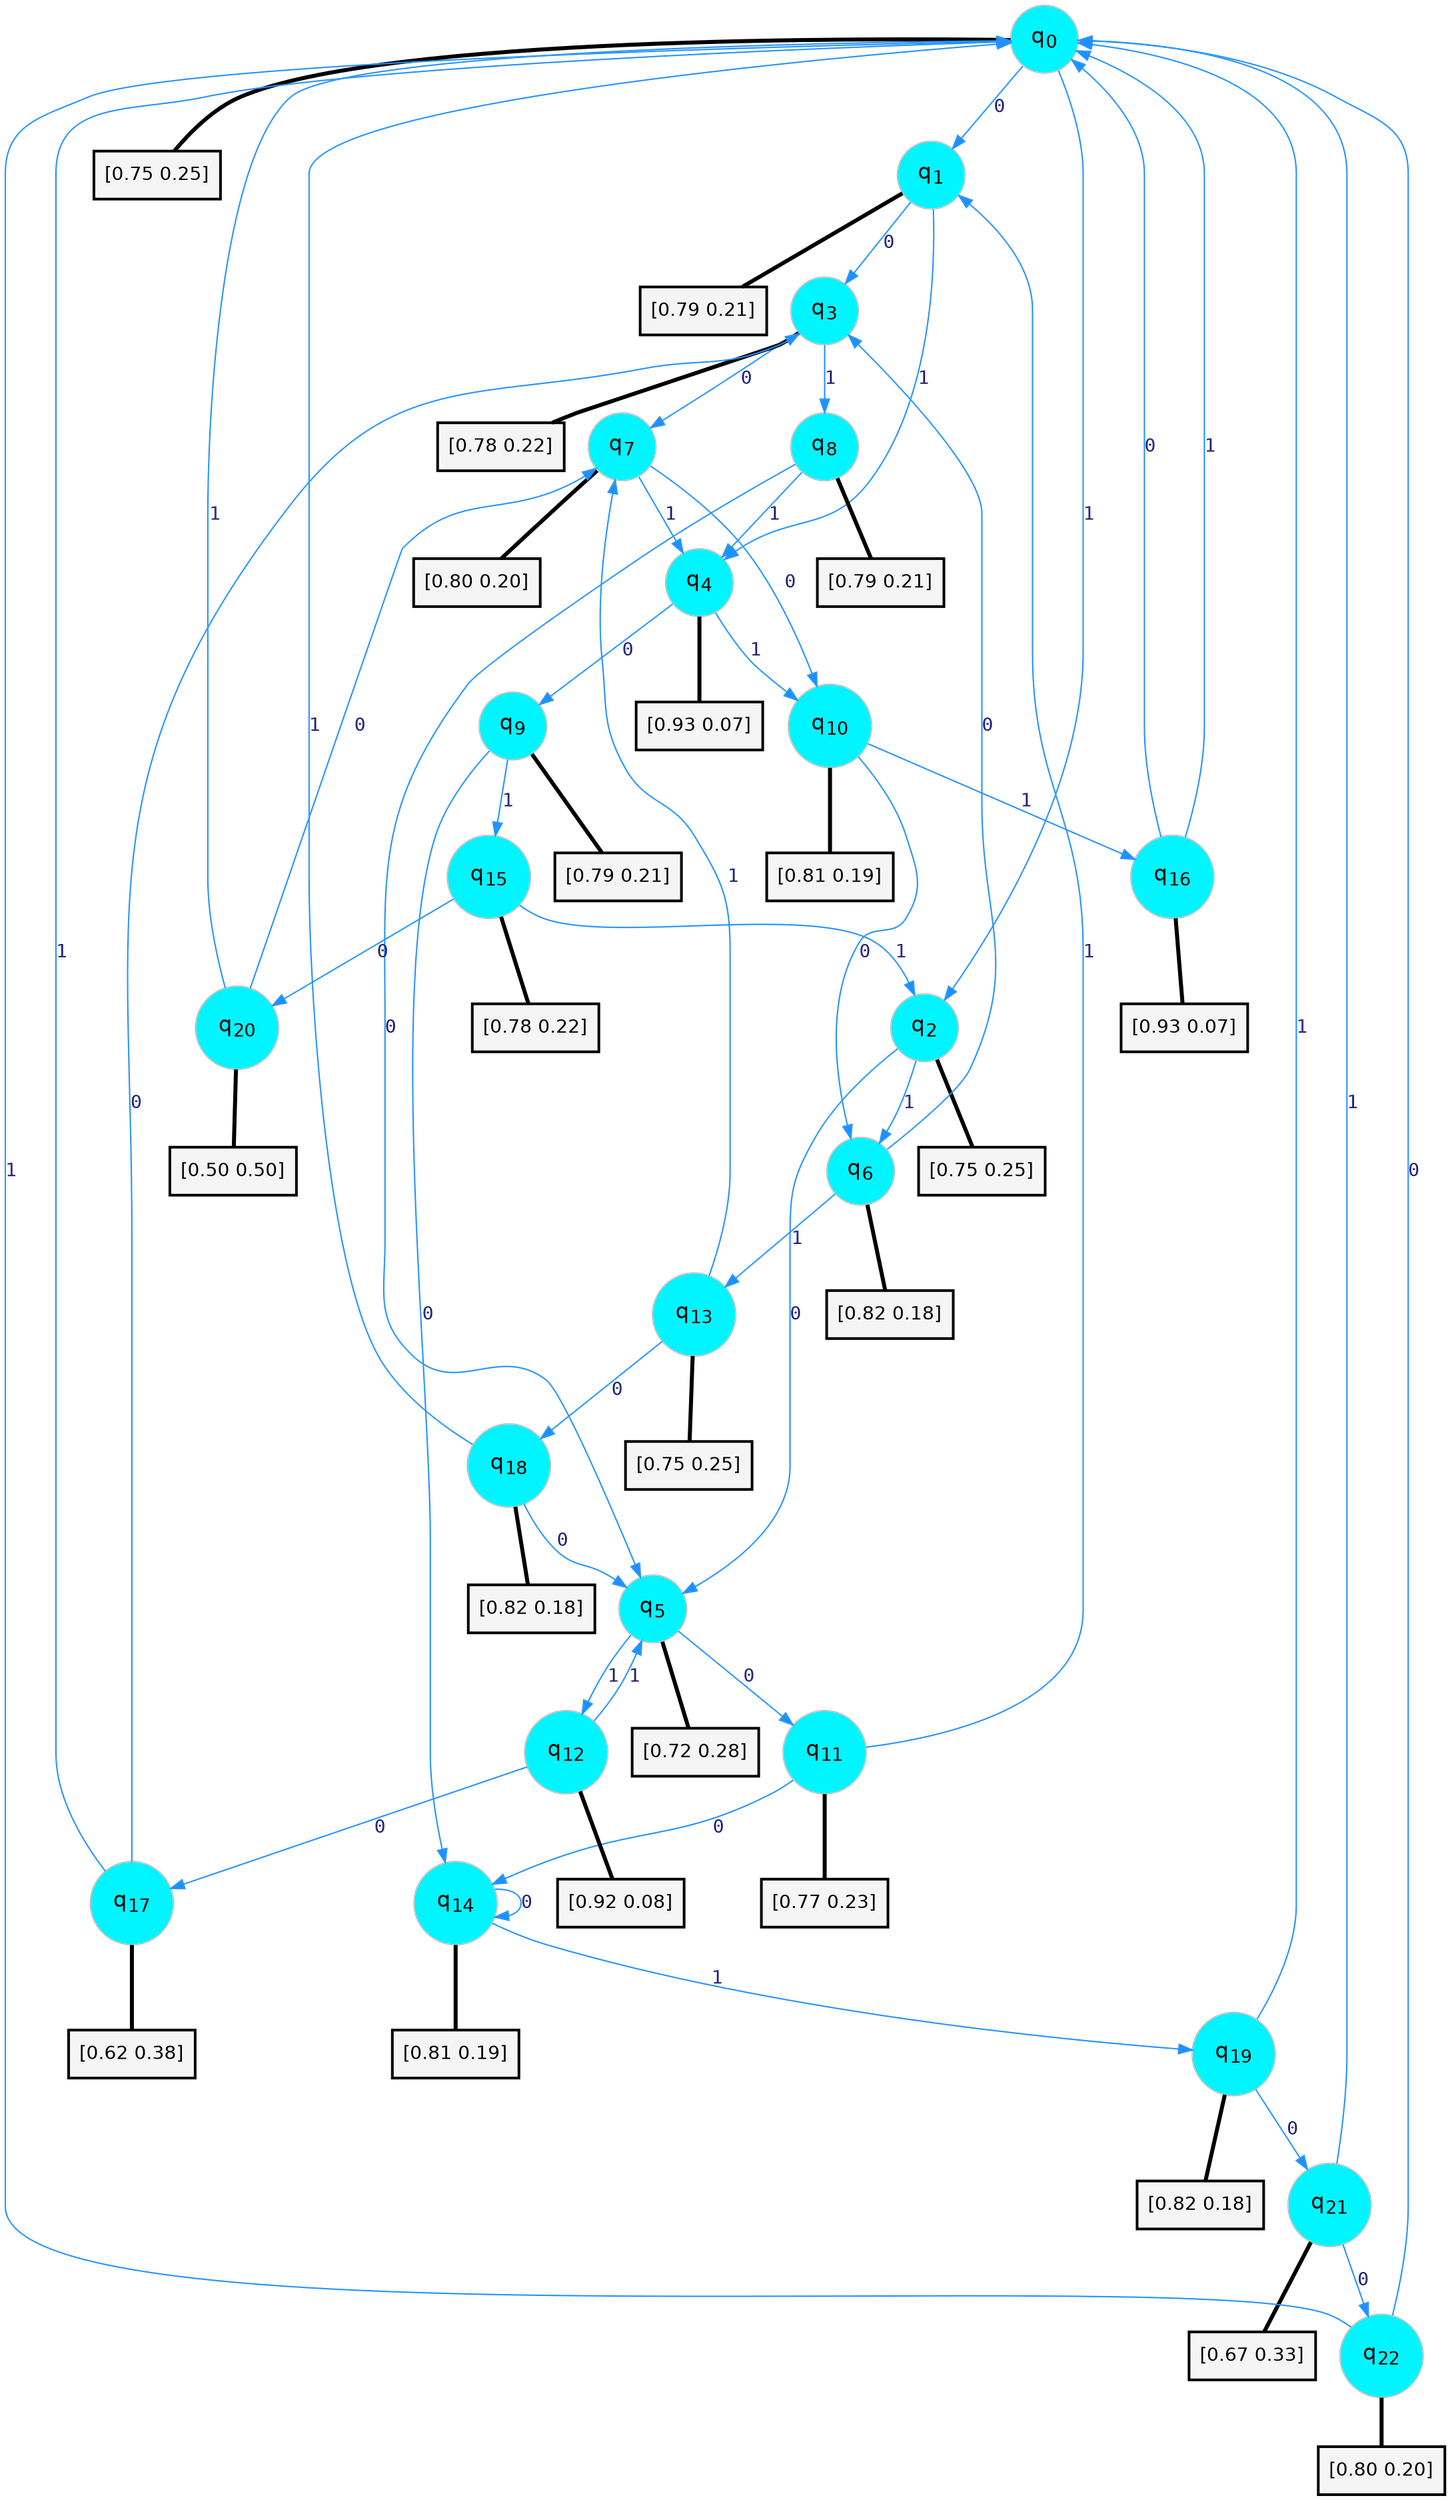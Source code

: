 digraph G {
graph [
bgcolor=transparent, dpi=300, rankdir=TD, size="40,25"];
node [
color=gray, fillcolor=turquoise1, fontcolor=black, fontname=Helvetica, fontsize=16, fontweight=bold, shape=circle, style=filled];
edge [
arrowsize=1, color=dodgerblue1, fontcolor=midnightblue, fontname=courier, fontweight=bold, penwidth=1, style=solid, weight=20];
0[label=<q<SUB>0</SUB>>];
1[label=<q<SUB>1</SUB>>];
2[label=<q<SUB>2</SUB>>];
3[label=<q<SUB>3</SUB>>];
4[label=<q<SUB>4</SUB>>];
5[label=<q<SUB>5</SUB>>];
6[label=<q<SUB>6</SUB>>];
7[label=<q<SUB>7</SUB>>];
8[label=<q<SUB>8</SUB>>];
9[label=<q<SUB>9</SUB>>];
10[label=<q<SUB>10</SUB>>];
11[label=<q<SUB>11</SUB>>];
12[label=<q<SUB>12</SUB>>];
13[label=<q<SUB>13</SUB>>];
14[label=<q<SUB>14</SUB>>];
15[label=<q<SUB>15</SUB>>];
16[label=<q<SUB>16</SUB>>];
17[label=<q<SUB>17</SUB>>];
18[label=<q<SUB>18</SUB>>];
19[label=<q<SUB>19</SUB>>];
20[label=<q<SUB>20</SUB>>];
21[label=<q<SUB>21</SUB>>];
22[label=<q<SUB>22</SUB>>];
23[label="[0.75 0.25]", shape=box,fontcolor=black, fontname=Helvetica, fontsize=14, penwidth=2, fillcolor=whitesmoke,color=black];
24[label="[0.79 0.21]", shape=box,fontcolor=black, fontname=Helvetica, fontsize=14, penwidth=2, fillcolor=whitesmoke,color=black];
25[label="[0.75 0.25]", shape=box,fontcolor=black, fontname=Helvetica, fontsize=14, penwidth=2, fillcolor=whitesmoke,color=black];
26[label="[0.78 0.22]", shape=box,fontcolor=black, fontname=Helvetica, fontsize=14, penwidth=2, fillcolor=whitesmoke,color=black];
27[label="[0.93 0.07]", shape=box,fontcolor=black, fontname=Helvetica, fontsize=14, penwidth=2, fillcolor=whitesmoke,color=black];
28[label="[0.72 0.28]", shape=box,fontcolor=black, fontname=Helvetica, fontsize=14, penwidth=2, fillcolor=whitesmoke,color=black];
29[label="[0.82 0.18]", shape=box,fontcolor=black, fontname=Helvetica, fontsize=14, penwidth=2, fillcolor=whitesmoke,color=black];
30[label="[0.80 0.20]", shape=box,fontcolor=black, fontname=Helvetica, fontsize=14, penwidth=2, fillcolor=whitesmoke,color=black];
31[label="[0.79 0.21]", shape=box,fontcolor=black, fontname=Helvetica, fontsize=14, penwidth=2, fillcolor=whitesmoke,color=black];
32[label="[0.79 0.21]", shape=box,fontcolor=black, fontname=Helvetica, fontsize=14, penwidth=2, fillcolor=whitesmoke,color=black];
33[label="[0.81 0.19]", shape=box,fontcolor=black, fontname=Helvetica, fontsize=14, penwidth=2, fillcolor=whitesmoke,color=black];
34[label="[0.77 0.23]", shape=box,fontcolor=black, fontname=Helvetica, fontsize=14, penwidth=2, fillcolor=whitesmoke,color=black];
35[label="[0.92 0.08]", shape=box,fontcolor=black, fontname=Helvetica, fontsize=14, penwidth=2, fillcolor=whitesmoke,color=black];
36[label="[0.75 0.25]", shape=box,fontcolor=black, fontname=Helvetica, fontsize=14, penwidth=2, fillcolor=whitesmoke,color=black];
37[label="[0.81 0.19]", shape=box,fontcolor=black, fontname=Helvetica, fontsize=14, penwidth=2, fillcolor=whitesmoke,color=black];
38[label="[0.78 0.22]", shape=box,fontcolor=black, fontname=Helvetica, fontsize=14, penwidth=2, fillcolor=whitesmoke,color=black];
39[label="[0.93 0.07]", shape=box,fontcolor=black, fontname=Helvetica, fontsize=14, penwidth=2, fillcolor=whitesmoke,color=black];
40[label="[0.62 0.38]", shape=box,fontcolor=black, fontname=Helvetica, fontsize=14, penwidth=2, fillcolor=whitesmoke,color=black];
41[label="[0.82 0.18]", shape=box,fontcolor=black, fontname=Helvetica, fontsize=14, penwidth=2, fillcolor=whitesmoke,color=black];
42[label="[0.82 0.18]", shape=box,fontcolor=black, fontname=Helvetica, fontsize=14, penwidth=2, fillcolor=whitesmoke,color=black];
43[label="[0.50 0.50]", shape=box,fontcolor=black, fontname=Helvetica, fontsize=14, penwidth=2, fillcolor=whitesmoke,color=black];
44[label="[0.67 0.33]", shape=box,fontcolor=black, fontname=Helvetica, fontsize=14, penwidth=2, fillcolor=whitesmoke,color=black];
45[label="[0.80 0.20]", shape=box,fontcolor=black, fontname=Helvetica, fontsize=14, penwidth=2, fillcolor=whitesmoke,color=black];
0->1 [label=0];
0->2 [label=1];
0->23 [arrowhead=none, penwidth=3,color=black];
1->3 [label=0];
1->4 [label=1];
1->24 [arrowhead=none, penwidth=3,color=black];
2->5 [label=0];
2->6 [label=1];
2->25 [arrowhead=none, penwidth=3,color=black];
3->7 [label=0];
3->8 [label=1];
3->26 [arrowhead=none, penwidth=3,color=black];
4->9 [label=0];
4->10 [label=1];
4->27 [arrowhead=none, penwidth=3,color=black];
5->11 [label=0];
5->12 [label=1];
5->28 [arrowhead=none, penwidth=3,color=black];
6->3 [label=0];
6->13 [label=1];
6->29 [arrowhead=none, penwidth=3,color=black];
7->10 [label=0];
7->4 [label=1];
7->30 [arrowhead=none, penwidth=3,color=black];
8->5 [label=0];
8->4 [label=1];
8->31 [arrowhead=none, penwidth=3,color=black];
9->14 [label=0];
9->15 [label=1];
9->32 [arrowhead=none, penwidth=3,color=black];
10->6 [label=0];
10->16 [label=1];
10->33 [arrowhead=none, penwidth=3,color=black];
11->14 [label=0];
11->1 [label=1];
11->34 [arrowhead=none, penwidth=3,color=black];
12->17 [label=0];
12->5 [label=1];
12->35 [arrowhead=none, penwidth=3,color=black];
13->18 [label=0];
13->7 [label=1];
13->36 [arrowhead=none, penwidth=3,color=black];
14->14 [label=0];
14->19 [label=1];
14->37 [arrowhead=none, penwidth=3,color=black];
15->20 [label=0];
15->2 [label=1];
15->38 [arrowhead=none, penwidth=3,color=black];
16->0 [label=0];
16->0 [label=1];
16->39 [arrowhead=none, penwidth=3,color=black];
17->3 [label=0];
17->0 [label=1];
17->40 [arrowhead=none, penwidth=3,color=black];
18->5 [label=0];
18->0 [label=1];
18->41 [arrowhead=none, penwidth=3,color=black];
19->21 [label=0];
19->0 [label=1];
19->42 [arrowhead=none, penwidth=3,color=black];
20->7 [label=0];
20->0 [label=1];
20->43 [arrowhead=none, penwidth=3,color=black];
21->22 [label=0];
21->0 [label=1];
21->44 [arrowhead=none, penwidth=3,color=black];
22->0 [label=0];
22->0 [label=1];
22->45 [arrowhead=none, penwidth=3,color=black];
}
